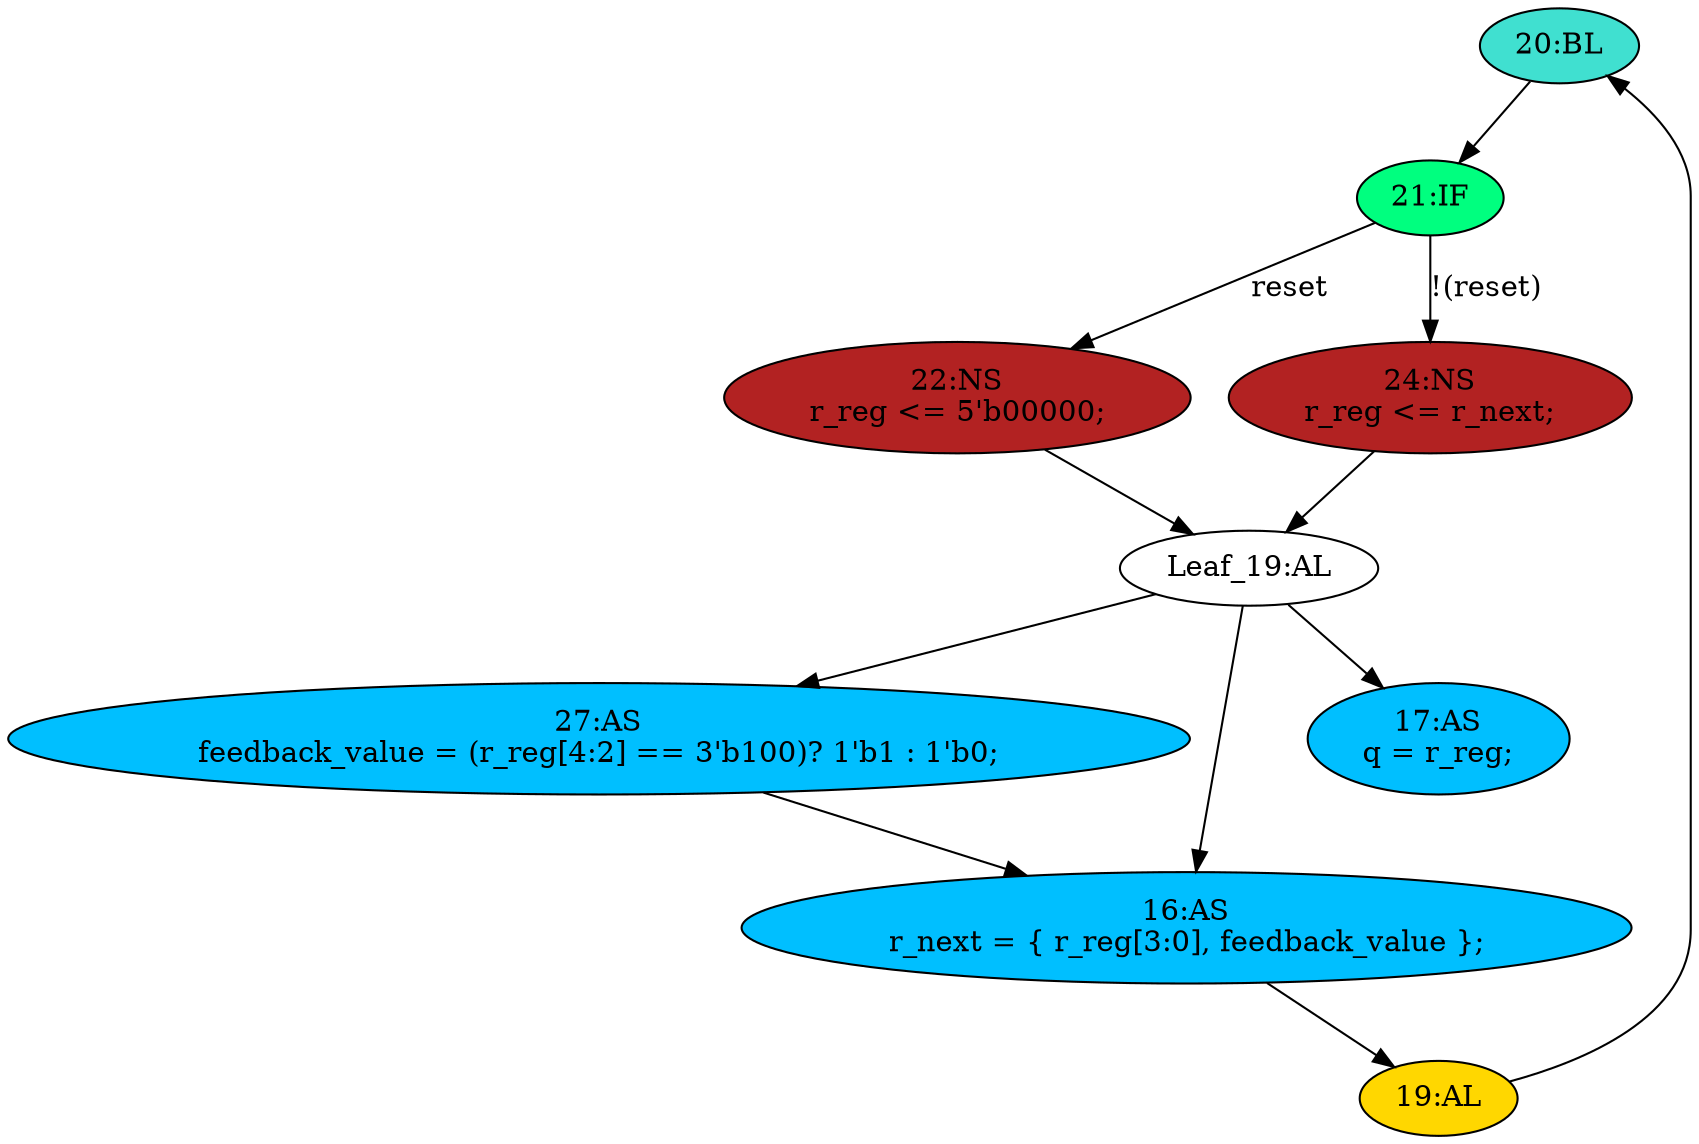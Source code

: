 strict digraph "compose( ,  )" {
	node [label="\N"];
	"20:BL"	[ast="<pyverilog.vparser.ast.Block object at 0x7f160d531390>",
		fillcolor=turquoise,
		label="20:BL",
		statements="[]",
		style=filled,
		typ=Block];
	"21:IF"	[ast="<pyverilog.vparser.ast.IfStatement object at 0x7f160d53d6d0>",
		fillcolor=springgreen,
		label="21:IF",
		statements="[]",
		style=filled,
		typ=IfStatement];
	"20:BL" -> "21:IF"	[cond="[]",
		lineno=None];
	"27:AS"	[ast="<pyverilog.vparser.ast.Assign object at 0x7f160d941610>",
		def_var="['feedback_value']",
		fillcolor=deepskyblue,
		label="27:AS
feedback_value = (r_reg[4:2] == 3'b100)? 1'b1 : 1'b0;",
		statements="[]",
		style=filled,
		typ=Assign,
		use_var="['r_reg']"];
	"16:AS"	[ast="<pyverilog.vparser.ast.Assign object at 0x7f160d5234d0>",
		def_var="['r_next']",
		fillcolor=deepskyblue,
		label="16:AS
r_next = { r_reg[3:0], feedback_value };",
		statements="[]",
		style=filled,
		typ=Assign,
		use_var="['r_reg', 'feedback_value']"];
	"27:AS" -> "16:AS";
	"19:AL"	[ast="<pyverilog.vparser.ast.Always object at 0x7f160d531450>",
		clk_sens=True,
		fillcolor=gold,
		label="19:AL",
		sens="['clk', 'reset']",
		statements="[]",
		style=filled,
		typ=Always,
		use_var="['reset', 'r_next']"];
	"16:AS" -> "19:AL";
	"19:AL" -> "20:BL"	[cond="[]",
		lineno=None];
	"22:NS"	[ast="<pyverilog.vparser.ast.NonblockingSubstitution object at 0x7f160d53d610>",
		fillcolor=firebrick,
		label="22:NS
r_reg <= 5'b00000;",
		statements="[<pyverilog.vparser.ast.NonblockingSubstitution object at 0x7f160d53d610>]",
		style=filled,
		typ=NonblockingSubstitution];
	"21:IF" -> "22:NS"	[cond="['reset']",
		label=reset,
		lineno=21];
	"24:NS"	[ast="<pyverilog.vparser.ast.NonblockingSubstitution object at 0x7f160d526750>",
		fillcolor=firebrick,
		label="24:NS
r_reg <= r_next;",
		statements="[<pyverilog.vparser.ast.NonblockingSubstitution object at 0x7f160d526750>]",
		style=filled,
		typ=NonblockingSubstitution];
	"21:IF" -> "24:NS"	[cond="['reset']",
		label="!(reset)",
		lineno=21];
	"Leaf_19:AL"	[def_var="['r_reg']",
		label="Leaf_19:AL"];
	"22:NS" -> "Leaf_19:AL"	[cond="[]",
		lineno=None];
	"Leaf_19:AL" -> "27:AS";
	"Leaf_19:AL" -> "16:AS";
	"17:AS"	[ast="<pyverilog.vparser.ast.Assign object at 0x7f160d523ed0>",
		def_var="['q']",
		fillcolor=deepskyblue,
		label="17:AS
q = r_reg;",
		statements="[]",
		style=filled,
		typ=Assign,
		use_var="['r_reg']"];
	"Leaf_19:AL" -> "17:AS";
	"24:NS" -> "Leaf_19:AL"	[cond="[]",
		lineno=None];
}
